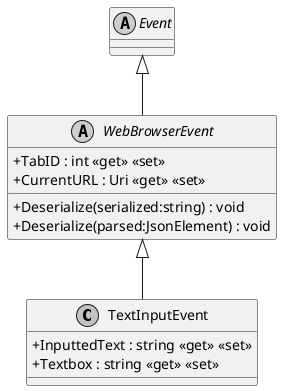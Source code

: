 @startuml
skinparam monochrome true
skinparam classAttributeIconSize 0

class TextInputEvent {
    + InputtedText : string <<get>> <<set>>
    + Textbox : string <<get>> <<set>>
}
abstract class WebBrowserEvent {
    + TabID : int <<get>> <<set>>
    + Deserialize(serialized:string) : void
    + Deserialize(parsed:JsonElement) : void
    + CurrentURL : Uri <<get>> <<set>>
}
abstract class Event
WebBrowserEvent <|-- TextInputEvent
Event <|-- WebBrowserEvent
@enduml
